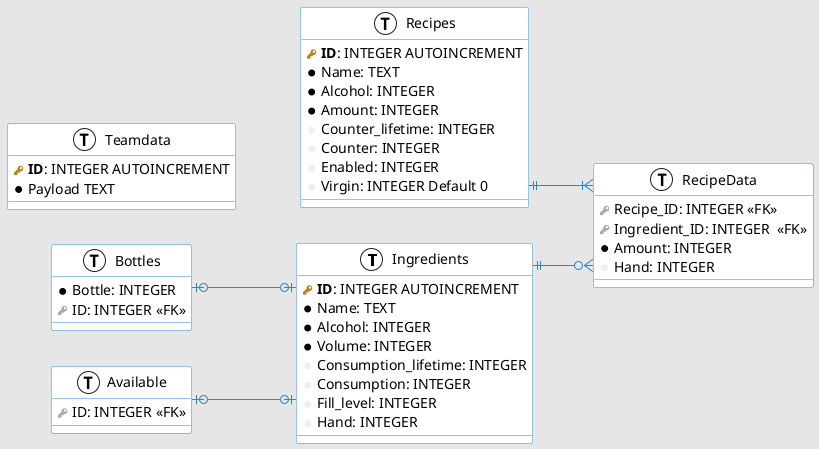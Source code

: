 @startuml DBSchema

!define primary_key(x) <b><color:#b8861b><&key></color> x</b>
!define foreign_key(x) <color:#aaaaaa><&key></color> x
!define column(x) <color:#efefef><&media-record></color> x
!define column_req(x) <color:#000000><&media-record></color> x
!define table(x) entity x << (T, white) >>

skinparam backgroundColor #e6e6e6
left to right direction
skinparam roundcorner 5
skinparam linetype ortho
skinparam shadowing false
skinparam handwritten false

skinparam class {
    BackgroundColor white
    ArrowColor #2688d4
    BorderColor #2688d4
}

table( Ingredients ) {
  primary_key( ID ): INTEGER AUTOINCREMENT 
  column_req( Name ): TEXT 
  column_req( Alcohol ): INTEGER
  column_req( Volume ): INTEGER
  column( Consumption_lifetime ): INTEGER
  column( Consumption ): INTEGER
  column( Fill_level ): INTEGER
  column( Hand ): INTEGER
}

table( Recipes ) {
  primary_key( ID ): INTEGER AUTOINCREMENT
  column_req( Name ): TEXT 
  column_req( Alcohol ): INTEGER
  column_req( Amount ): INTEGER
  column( Counter_lifetime ): INTEGER
  column( Counter ): INTEGER
  column( Enabled ): INTEGER
  column( Virgin ): INTEGER Default 0
}

table( RecipeData ) {
  foreign_key( Recipe_ID ): INTEGER <<FK>>
  foreign_key( Ingredient_ID ): INTEGER  <<FK>>
  column_req( Amount ): INTEGER
  column( Hand ): INTEGER
}

table( Bottles ) {
  column_req( Bottle ): INTEGER
  foreign_key( ID ): INTEGER <<FK>>
}

table( Available ) {
  foreign_key( ID ): INTEGER <<FK>>
}

table( Teamdata ) {
  primary_key( ID ): INTEGER AUTOINCREMENT
  column_req( Payload ) TEXT
}

Ingredients ||--o{ RecipeData
Recipes ||--|{ RecipeData
Bottles |o--o| Ingredients
Available |o--o| Ingredients

@enduml